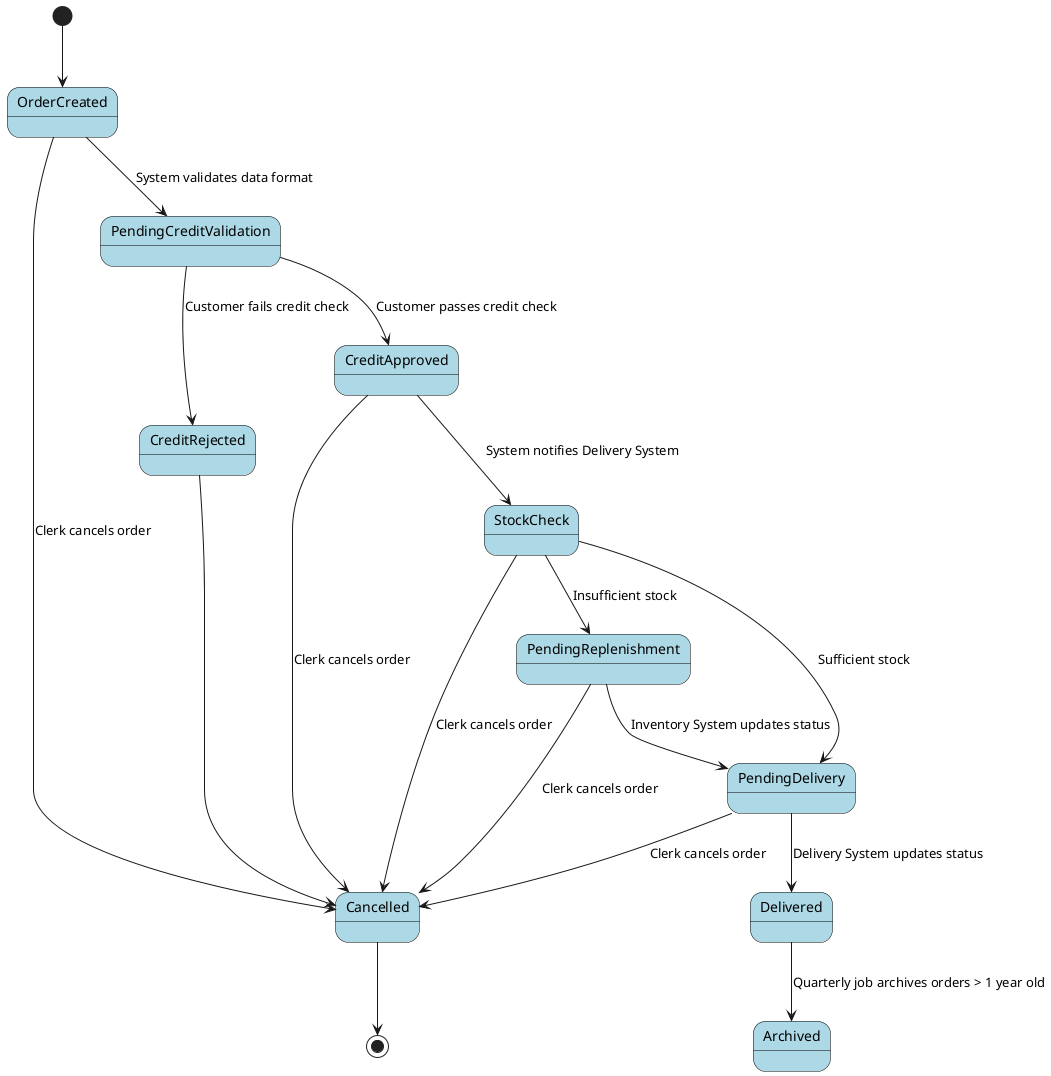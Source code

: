 @startuml Order State
skinparam state {
  BackgroundColor LightBlue
  BorderColor Black
  FontName Arial
}

[*] --> OrderCreated
OrderCreated --> PendingCreditValidation : System validates data format
PendingCreditValidation --> CreditRejected : Customer fails credit check
PendingCreditValidation --> CreditApproved : Customer passes credit check
CreditRejected --> Cancelled
CreditApproved --> StockCheck : System notifies Delivery System
StockCheck --> PendingReplenishment : Insufficient stock
StockCheck --> PendingDelivery : Sufficient stock
PendingReplenishment --> PendingDelivery : Inventory System updates status
PendingDelivery --> Delivered : Delivery System updates status
Delivered --> Archived : Quarterly job archives orders > 1 year old
Cancelled --> [*]

OrderCreated -down-> Cancelled : Clerk cancels order
CreditApproved -down-> Cancelled : Clerk cancels order
StockCheck -down-> Cancelled : Clerk cancels order
PendingReplenishment -down-> Cancelled : Clerk cancels order
PendingDelivery -down-> Cancelled : Clerk cancels order

@enduml